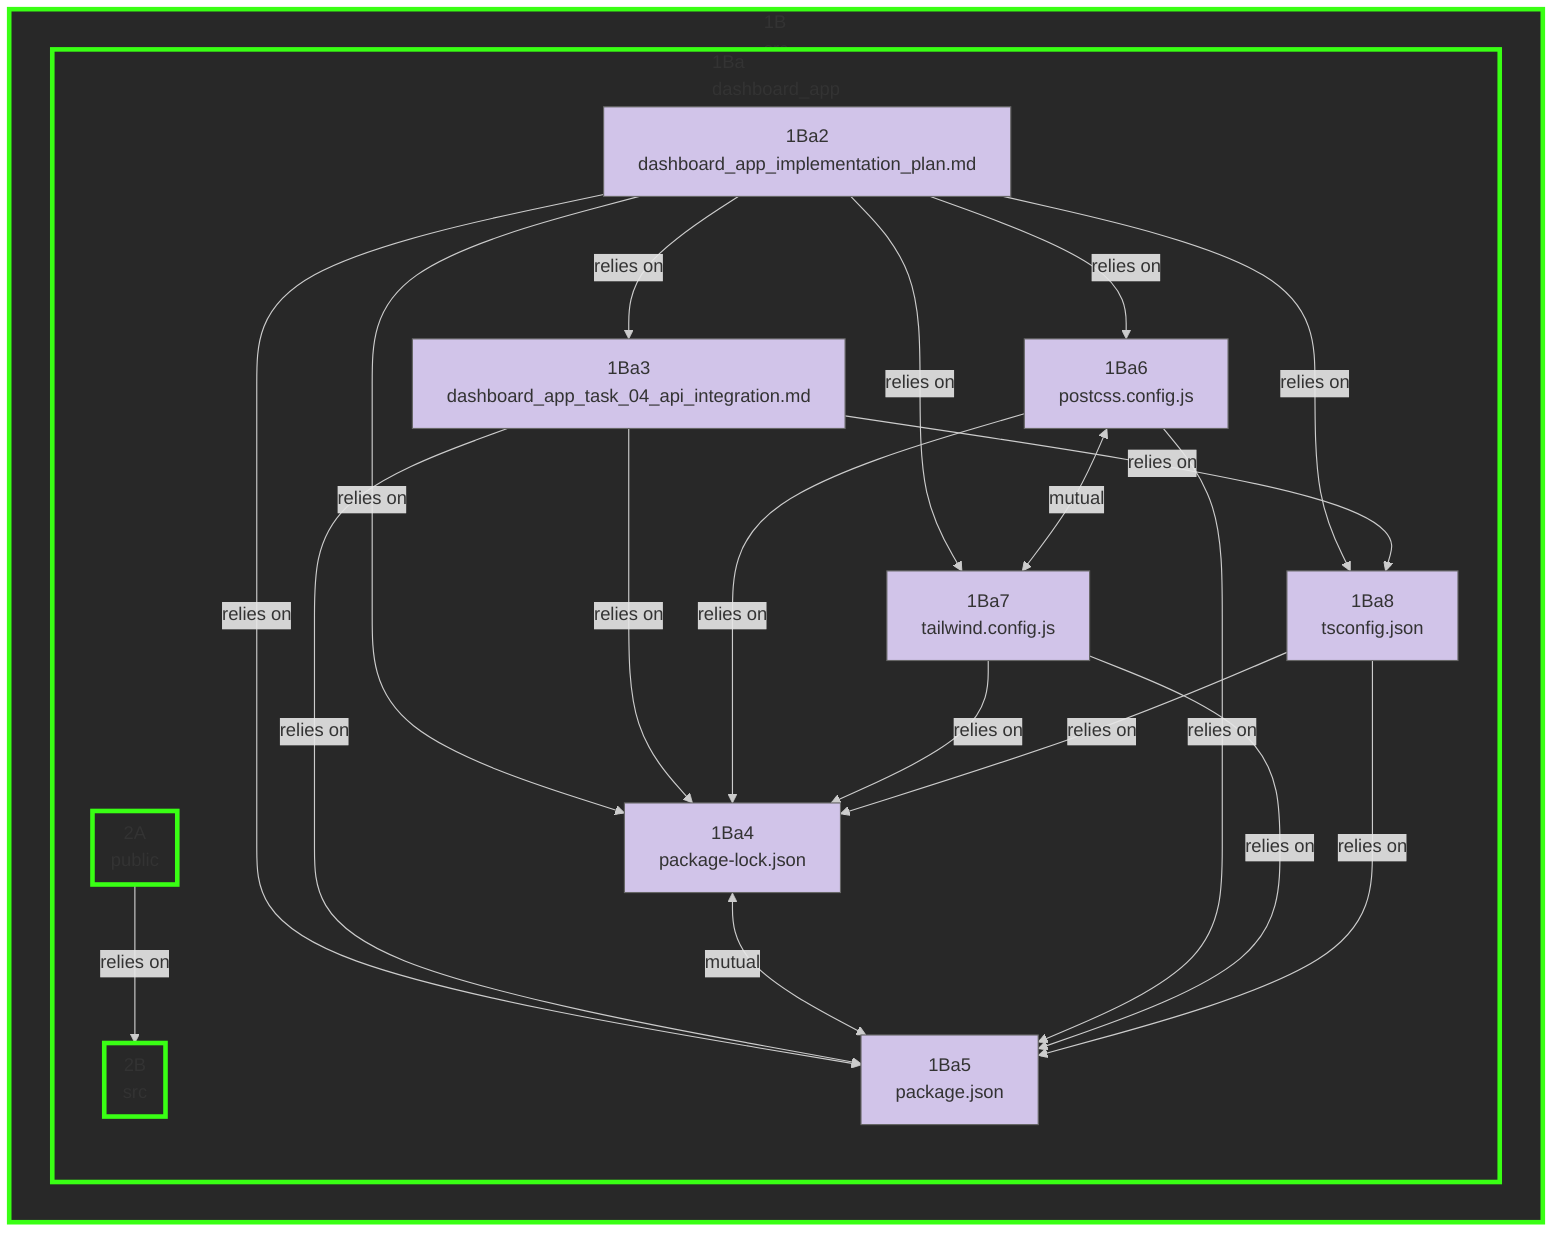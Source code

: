 flowchart TB
  classDef module fill:#f9f,stroke:#333,stroke-width:2px,color:#333,font-weight:bold;
  classDef file fill:#D1C4E9,stroke:#666,stroke-width:1px,color:#333;
  classDef doc fill:#D1C4E9,stroke:#666,stroke-width:1px,color:#333;
  classDef focusNode stroke:#007bff,stroke-width:3px;
  linkStyle default stroke:#CCCCCC,stroke-width:1px

  %% -- Nodes and Subgraphs --
  subgraph sg_1B ["1B<br>src"]
    style sg_1B fill:#282828,stroke:#39FF14,stroke-width:4px
    subgraph sg_1Ba ["1Ba<br>dashboard_app"]
      style sg_1Ba fill:#282828,stroke:#39FF14,stroke-width:4px
      1Ba2["1Ba2<br>dashboard_app_implementation_plan.md"]
      class 1Ba2 file
      1Ba3["1Ba3<br>dashboard_app_task_04_api_integration.md"]
      class 1Ba3 file
      1Ba4["1Ba4<br>package-lock.json"]
      class 1Ba4 file
      1Ba5["1Ba5<br>package.json"]
      class 1Ba5 file
      1Ba6["1Ba6<br>postcss.config.js"]
      class 1Ba6 file
      1Ba7["1Ba7<br>tailwind.config.js"]
      class 1Ba7 file
      1Ba8["1Ba8<br>tsconfig.json"]
      class 1Ba8 file
      subgraph sg_2A ["2A<br>public"]
        style sg_2A fill:#282828,stroke:#39FF14,stroke-width:4px
      end
      subgraph sg_2B ["2B<br>src"]
        style sg_2B fill:#282828,stroke:#39FF14,stroke-width:4px
      end
    end
  end

  %% -- Fallback Node Definitions --

  %% -- Dependencies --
  1Ba2 -->|"relies on"| 1Ba3
  1Ba2 -->|"relies on"| 1Ba4
  1Ba2 -->|"relies on"| 1Ba5
  1Ba2 -->|"relies on"| 1Ba6
  1Ba2 -->|"relies on"| 1Ba7
  1Ba2 -->|"relies on"| 1Ba8
  1Ba3 -->|"relies on"| 1Ba4
  1Ba3 -->|"relies on"| 1Ba5
  1Ba3 -->|"relies on"| 1Ba8
  1Ba4 <-->|"mutual"| 1Ba5
  1Ba6 -->|"relies on"| 1Ba4
  1Ba6 -->|"relies on"| 1Ba5
  1Ba6 <-->|"mutual"| 1Ba7
  1Ba7 -->|"relies on"| 1Ba4
  1Ba7 -->|"relies on"| 1Ba5
  1Ba8 -->|"relies on"| 1Ba4
  1Ba8 -->|"relies on"| 1Ba5
  sg_2A -->|"relies on"| sg_2B